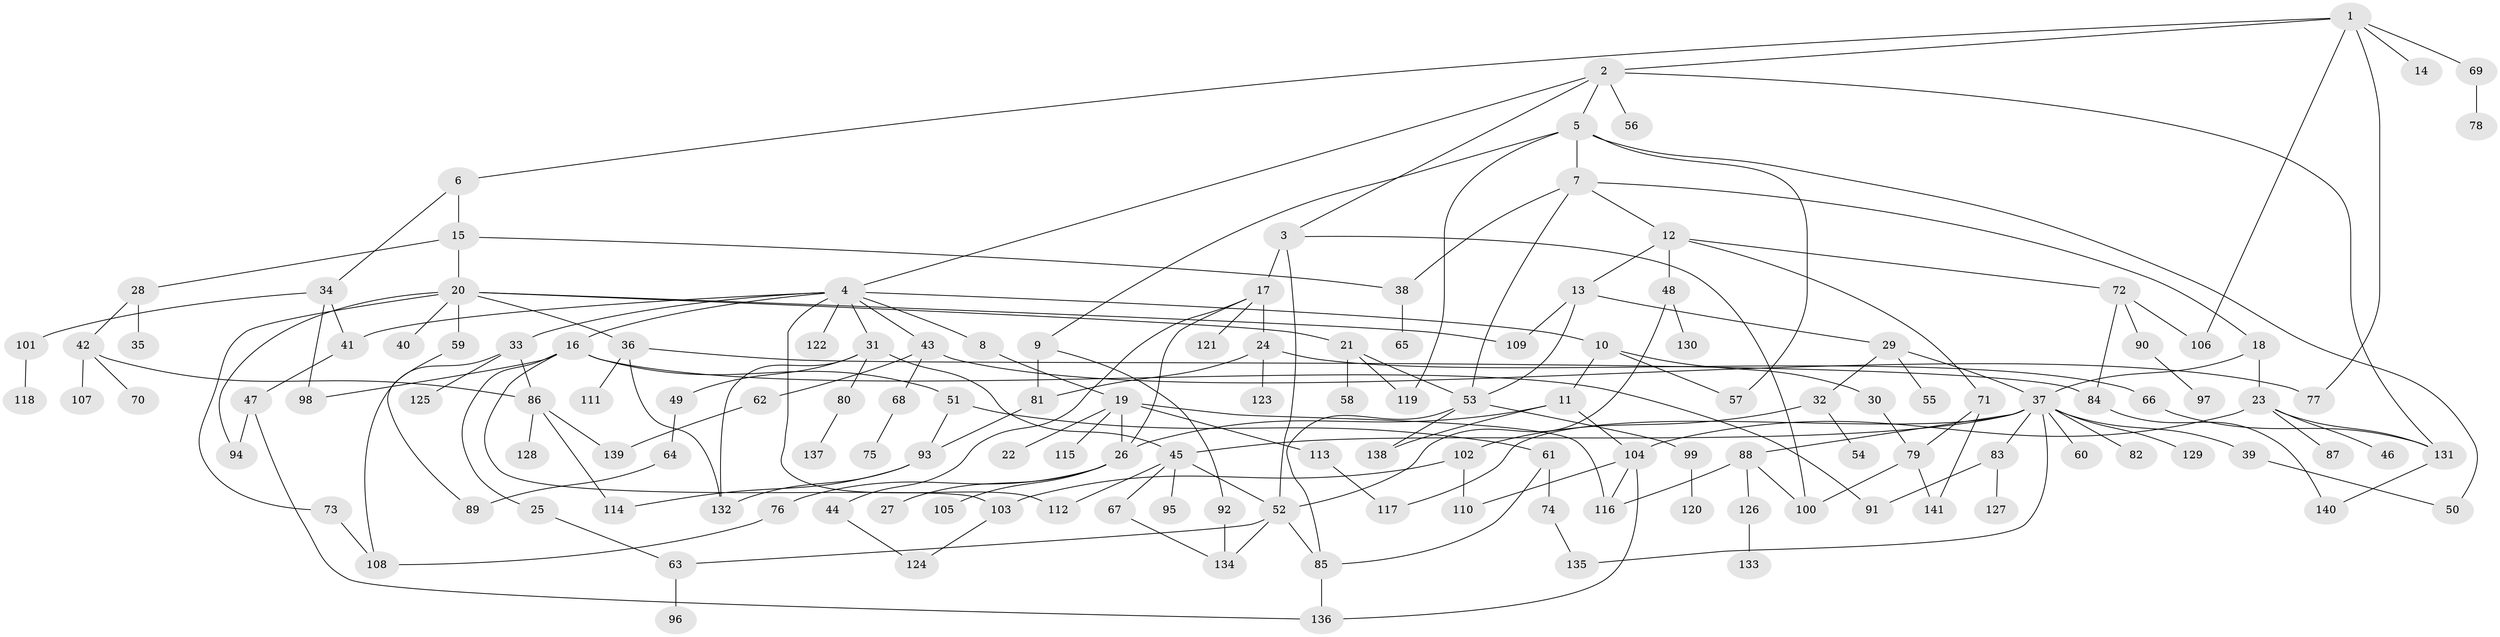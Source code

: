 // coarse degree distribution, {16: 0.014285714285714285, 4: 0.14285714285714285, 9: 0.014285714285714285, 6: 0.07142857142857142, 2: 0.21428571428571427, 3: 0.1, 5: 0.02857142857142857, 1: 0.32857142857142857, 12: 0.014285714285714285, 8: 0.02857142857142857, 10: 0.02857142857142857, 7: 0.014285714285714285}
// Generated by graph-tools (version 1.1) at 2025/17/03/04/25 18:17:13]
// undirected, 141 vertices, 194 edges
graph export_dot {
graph [start="1"]
  node [color=gray90,style=filled];
  1;
  2;
  3;
  4;
  5;
  6;
  7;
  8;
  9;
  10;
  11;
  12;
  13;
  14;
  15;
  16;
  17;
  18;
  19;
  20;
  21;
  22;
  23;
  24;
  25;
  26;
  27;
  28;
  29;
  30;
  31;
  32;
  33;
  34;
  35;
  36;
  37;
  38;
  39;
  40;
  41;
  42;
  43;
  44;
  45;
  46;
  47;
  48;
  49;
  50;
  51;
  52;
  53;
  54;
  55;
  56;
  57;
  58;
  59;
  60;
  61;
  62;
  63;
  64;
  65;
  66;
  67;
  68;
  69;
  70;
  71;
  72;
  73;
  74;
  75;
  76;
  77;
  78;
  79;
  80;
  81;
  82;
  83;
  84;
  85;
  86;
  87;
  88;
  89;
  90;
  91;
  92;
  93;
  94;
  95;
  96;
  97;
  98;
  99;
  100;
  101;
  102;
  103;
  104;
  105;
  106;
  107;
  108;
  109;
  110;
  111;
  112;
  113;
  114;
  115;
  116;
  117;
  118;
  119;
  120;
  121;
  122;
  123;
  124;
  125;
  126;
  127;
  128;
  129;
  130;
  131;
  132;
  133;
  134;
  135;
  136;
  137;
  138;
  139;
  140;
  141;
  1 -- 2;
  1 -- 6;
  1 -- 14;
  1 -- 69;
  1 -- 106;
  1 -- 77;
  2 -- 3;
  2 -- 4;
  2 -- 5;
  2 -- 56;
  2 -- 131;
  3 -- 17;
  3 -- 52;
  3 -- 100;
  4 -- 8;
  4 -- 10;
  4 -- 16;
  4 -- 31;
  4 -- 33;
  4 -- 43;
  4 -- 122;
  4 -- 112;
  4 -- 41;
  5 -- 7;
  5 -- 9;
  5 -- 50;
  5 -- 119;
  5 -- 57;
  6 -- 15;
  6 -- 34;
  7 -- 12;
  7 -- 18;
  7 -- 38;
  7 -- 53;
  8 -- 19;
  9 -- 92;
  9 -- 81;
  10 -- 11;
  10 -- 30;
  10 -- 57;
  11 -- 26;
  11 -- 138;
  11 -- 104;
  12 -- 13;
  12 -- 48;
  12 -- 71;
  12 -- 72;
  13 -- 29;
  13 -- 109;
  13 -- 53;
  15 -- 20;
  15 -- 28;
  15 -- 38;
  16 -- 25;
  16 -- 51;
  16 -- 98;
  16 -- 103;
  16 -- 91;
  17 -- 24;
  17 -- 44;
  17 -- 121;
  17 -- 26;
  18 -- 23;
  18 -- 37;
  19 -- 22;
  19 -- 113;
  19 -- 115;
  19 -- 26;
  19 -- 116;
  20 -- 21;
  20 -- 36;
  20 -- 40;
  20 -- 59;
  20 -- 73;
  20 -- 109;
  20 -- 94;
  21 -- 58;
  21 -- 119;
  21 -- 53;
  23 -- 46;
  23 -- 87;
  23 -- 104;
  23 -- 131;
  24 -- 66;
  24 -- 81;
  24 -- 123;
  25 -- 63;
  26 -- 27;
  26 -- 76;
  26 -- 105;
  28 -- 35;
  28 -- 42;
  29 -- 32;
  29 -- 55;
  29 -- 37;
  30 -- 79;
  31 -- 49;
  31 -- 80;
  31 -- 45;
  31 -- 132;
  32 -- 54;
  32 -- 102;
  33 -- 86;
  33 -- 125;
  33 -- 108;
  34 -- 41;
  34 -- 101;
  34 -- 98;
  36 -- 111;
  36 -- 132;
  36 -- 84;
  37 -- 39;
  37 -- 45;
  37 -- 60;
  37 -- 82;
  37 -- 83;
  37 -- 88;
  37 -- 117;
  37 -- 129;
  37 -- 135;
  38 -- 65;
  39 -- 50;
  41 -- 47;
  42 -- 70;
  42 -- 107;
  42 -- 86;
  43 -- 62;
  43 -- 68;
  43 -- 77;
  44 -- 124;
  45 -- 67;
  45 -- 95;
  45 -- 112;
  45 -- 52;
  47 -- 94;
  47 -- 136;
  48 -- 52;
  48 -- 130;
  49 -- 64;
  51 -- 61;
  51 -- 93;
  52 -- 63;
  52 -- 134;
  52 -- 85;
  53 -- 85;
  53 -- 99;
  53 -- 138;
  59 -- 89;
  61 -- 74;
  61 -- 85;
  62 -- 139;
  63 -- 96;
  64 -- 89;
  66 -- 131;
  67 -- 134;
  68 -- 75;
  69 -- 78;
  71 -- 79;
  71 -- 141;
  72 -- 84;
  72 -- 90;
  72 -- 106;
  73 -- 108;
  74 -- 135;
  76 -- 108;
  79 -- 141;
  79 -- 100;
  80 -- 137;
  81 -- 93;
  83 -- 91;
  83 -- 127;
  84 -- 140;
  85 -- 136;
  86 -- 114;
  86 -- 128;
  86 -- 139;
  88 -- 100;
  88 -- 126;
  88 -- 116;
  90 -- 97;
  92 -- 134;
  93 -- 132;
  93 -- 114;
  99 -- 120;
  101 -- 118;
  102 -- 110;
  102 -- 103;
  103 -- 124;
  104 -- 110;
  104 -- 116;
  104 -- 136;
  113 -- 117;
  126 -- 133;
  131 -- 140;
}
